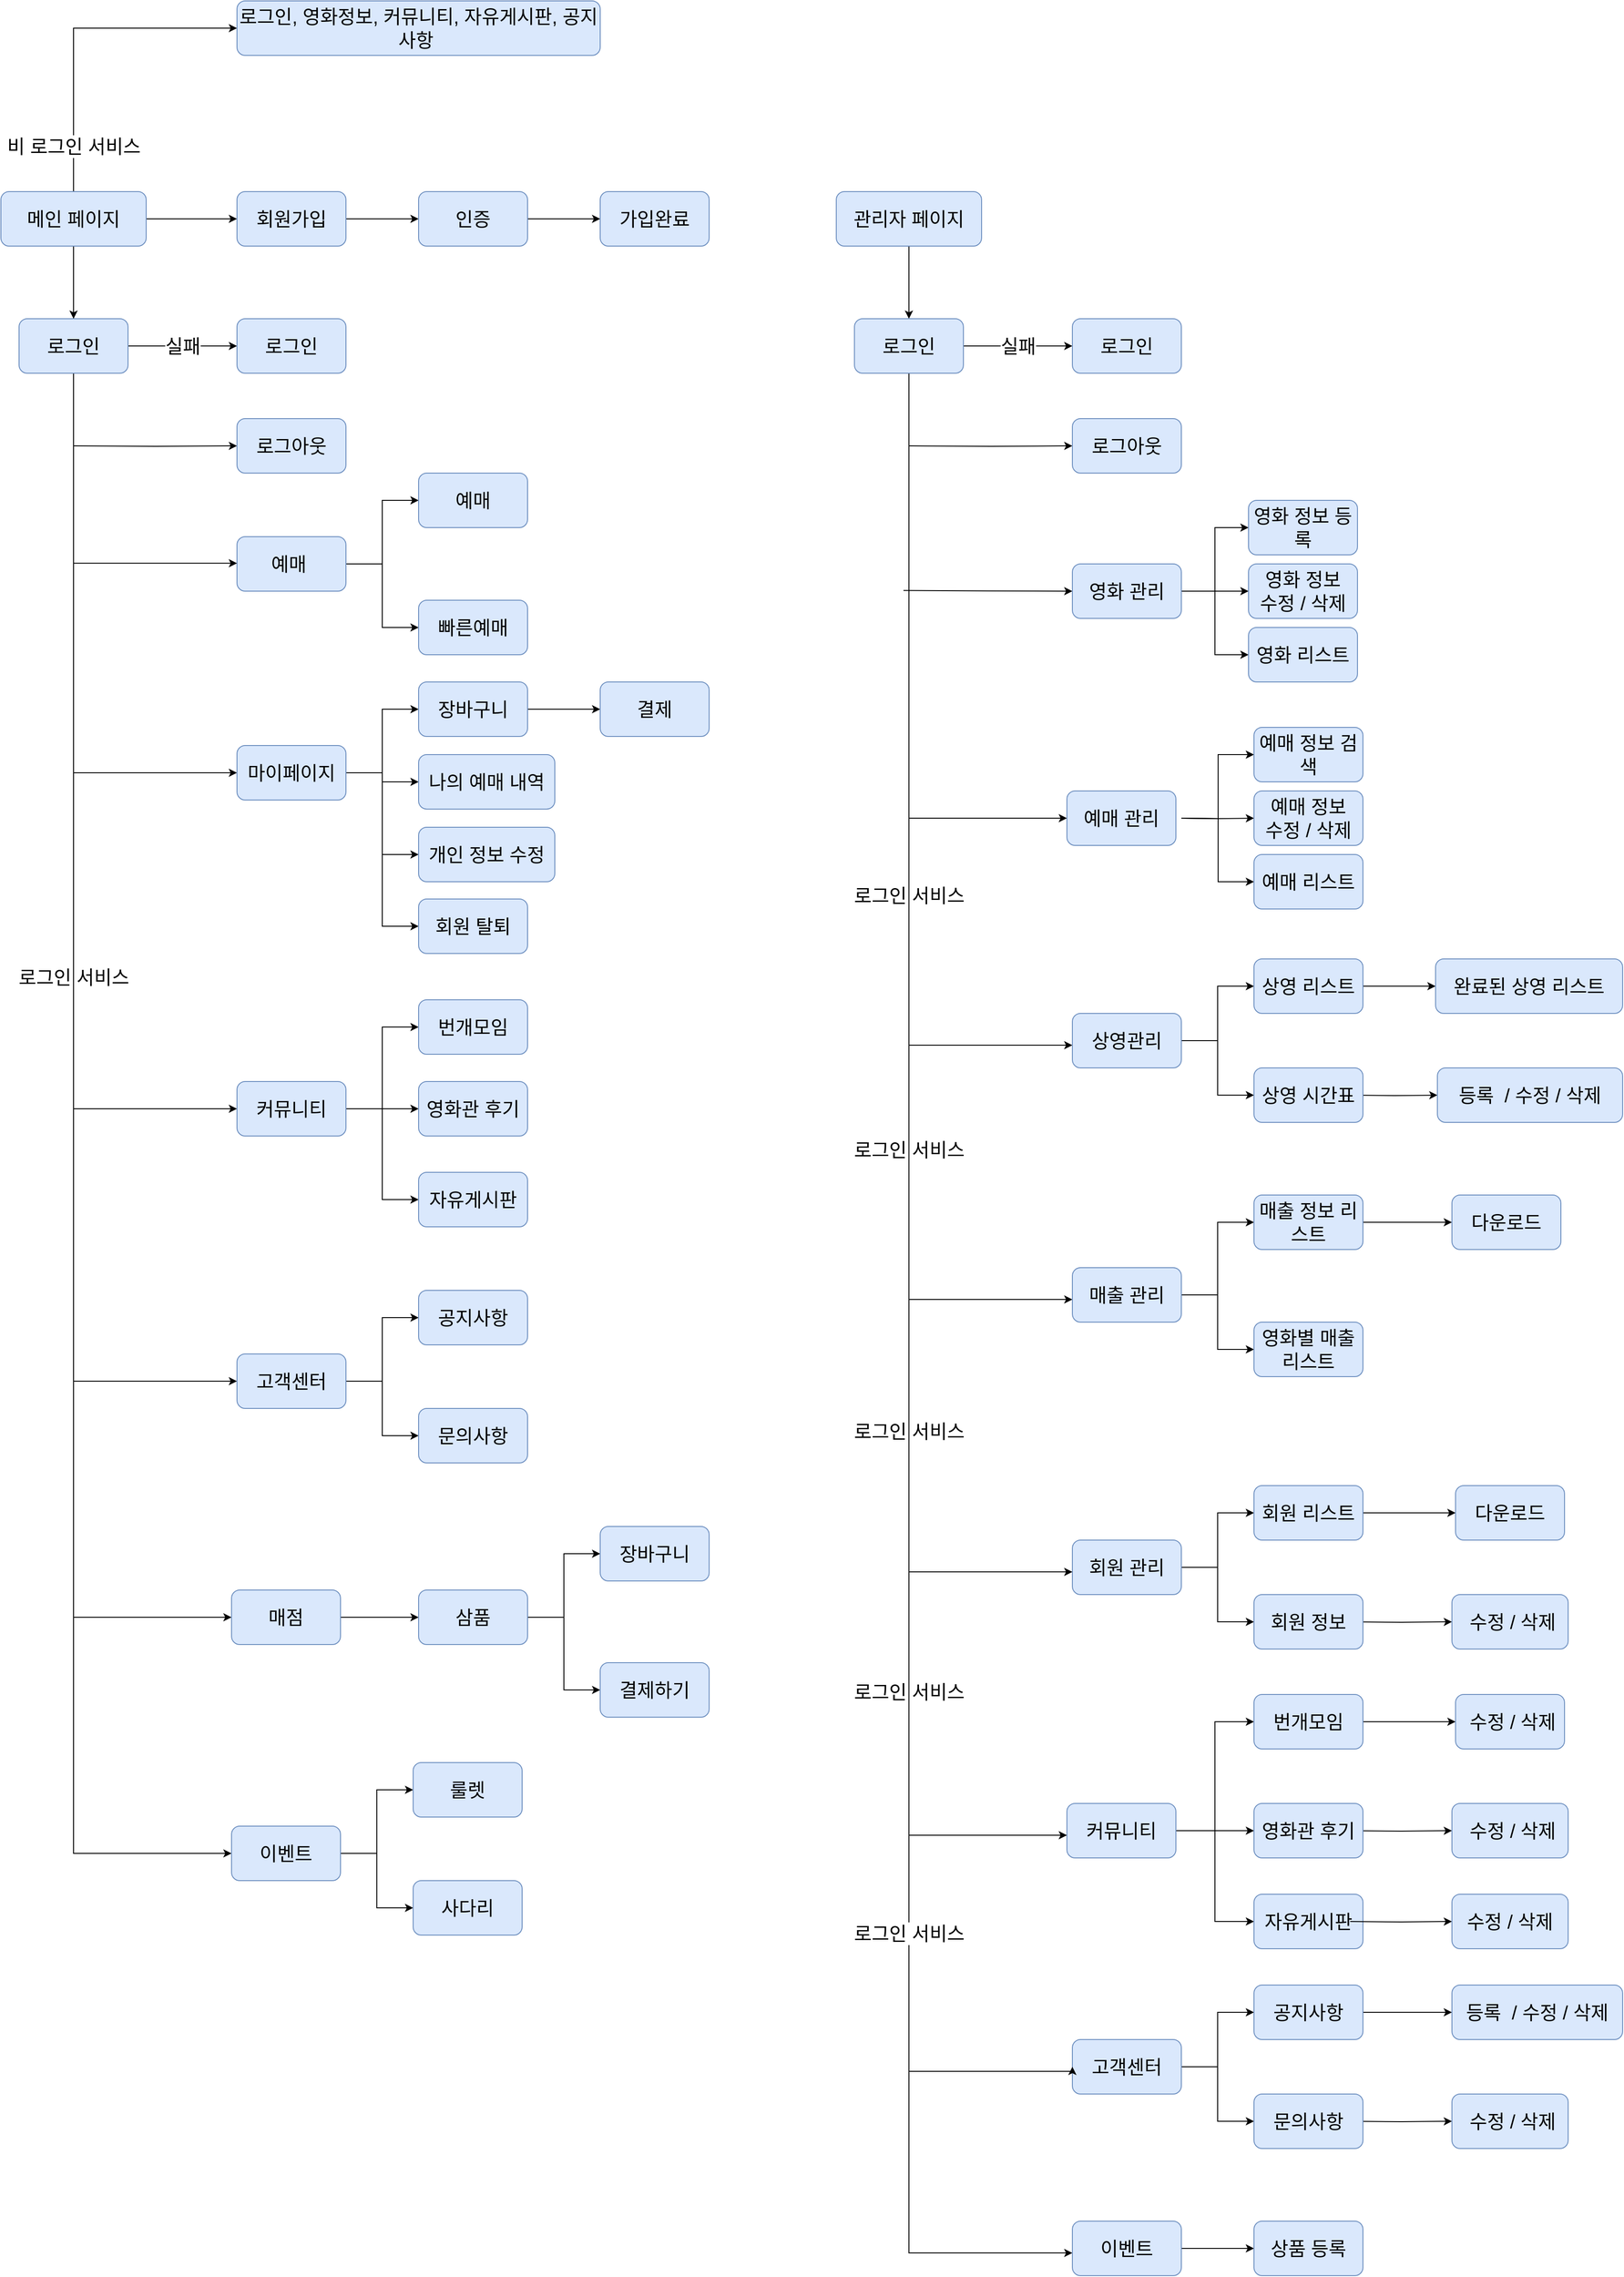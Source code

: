 <mxfile version="20.2.4" type="github">
  <diagram id="MKKjbLZolvNxQAQ9OqWd" name="페이지-1">
    <mxGraphModel dx="2585" dy="1282" grid="1" gridSize="10" guides="1" tooltips="1" connect="1" arrows="1" fold="1" page="1" pageScale="1" pageWidth="827" pageHeight="1169" math="0" shadow="0">
      <root>
        <mxCell id="0" />
        <mxCell id="1" parent="0" />
        <mxCell id="lT2hFSRotsxK4qw7SLCA-4" value="" style="edgeStyle=orthogonalEdgeStyle;rounded=0;orthogonalLoop=1;jettySize=auto;html=1;fontSize=21;" edge="1" parent="1" source="lT2hFSRotsxK4qw7SLCA-1" target="lT2hFSRotsxK4qw7SLCA-3">
          <mxGeometry relative="1" as="geometry" />
        </mxCell>
        <mxCell id="lT2hFSRotsxK4qw7SLCA-8" value="" style="edgeStyle=orthogonalEdgeStyle;rounded=0;orthogonalLoop=1;jettySize=auto;html=1;fontSize=21;" edge="1" parent="1" source="lT2hFSRotsxK4qw7SLCA-1" target="lT2hFSRotsxK4qw7SLCA-7">
          <mxGeometry relative="1" as="geometry" />
        </mxCell>
        <mxCell id="lT2hFSRotsxK4qw7SLCA-65" value="비 로그인 서비스" style="edgeStyle=orthogonalEdgeStyle;rounded=0;orthogonalLoop=1;jettySize=auto;html=1;entryX=0;entryY=0.5;entryDx=0;entryDy=0;fontSize=21;" edge="1" parent="1" target="lT2hFSRotsxK4qw7SLCA-64">
          <mxGeometry relative="1" as="geometry">
            <mxPoint x="240" y="590" as="sourcePoint" />
            <Array as="points">
              <mxPoint x="240" y="150" />
            </Array>
          </mxGeometry>
        </mxCell>
        <mxCell id="lT2hFSRotsxK4qw7SLCA-1" value="&lt;font style=&quot;font-size: 21px;&quot;&gt;메인 페이지&lt;/font&gt;" style="rounded=1;whiteSpace=wrap;html=1;fillColor=#dae8fc;strokeColor=#6c8ebf;fontSize=21;" vertex="1" parent="1">
          <mxGeometry x="160" y="330" width="160" height="60" as="geometry" />
        </mxCell>
        <mxCell id="lT2hFSRotsxK4qw7SLCA-14" value="" style="edgeStyle=orthogonalEdgeStyle;rounded=0;orthogonalLoop=1;jettySize=auto;html=1;fontSize=21;" edge="1" parent="1" target="lT2hFSRotsxK4qw7SLCA-13">
          <mxGeometry relative="1" as="geometry">
            <mxPoint x="240" y="610" as="sourcePoint" />
          </mxGeometry>
        </mxCell>
        <mxCell id="lT2hFSRotsxK4qw7SLCA-26" value="실패" style="edgeStyle=orthogonalEdgeStyle;rounded=0;orthogonalLoop=1;jettySize=auto;html=1;fontSize=21;" edge="1" parent="1" source="lT2hFSRotsxK4qw7SLCA-3" target="lT2hFSRotsxK4qw7SLCA-25">
          <mxGeometry relative="1" as="geometry" />
        </mxCell>
        <mxCell id="lT2hFSRotsxK4qw7SLCA-53" style="edgeStyle=orthogonalEdgeStyle;rounded=0;orthogonalLoop=1;jettySize=auto;html=1;entryX=0;entryY=0.5;entryDx=0;entryDy=0;fontSize=21;" edge="1" parent="1" target="lT2hFSRotsxK4qw7SLCA-51">
          <mxGeometry relative="1" as="geometry">
            <mxPoint x="240" y="590" as="sourcePoint" />
            <Array as="points">
              <mxPoint x="240" y="1340" />
            </Array>
          </mxGeometry>
        </mxCell>
        <mxCell id="lT2hFSRotsxK4qw7SLCA-61" value="로그인 서비스" style="edgeStyle=orthogonalEdgeStyle;rounded=0;orthogonalLoop=1;jettySize=auto;html=1;entryX=0;entryY=0.5;entryDx=0;entryDy=0;fontSize=21;" edge="1" parent="1">
          <mxGeometry relative="1" as="geometry">
            <mxPoint x="240" y="570" as="sourcePoint" />
            <mxPoint x="420" y="1640" as="targetPoint" />
            <Array as="points">
              <mxPoint x="240" y="1640" />
              <mxPoint x="420" y="1640" />
            </Array>
          </mxGeometry>
        </mxCell>
        <mxCell id="lT2hFSRotsxK4qw7SLCA-94" style="edgeStyle=orthogonalEdgeStyle;rounded=0;orthogonalLoop=1;jettySize=auto;html=1;entryX=0;entryY=0.5;entryDx=0;entryDy=0;fontSize=21;" edge="1" parent="1" source="lT2hFSRotsxK4qw7SLCA-3" target="lT2hFSRotsxK4qw7SLCA-91">
          <mxGeometry relative="1" as="geometry">
            <Array as="points">
              <mxPoint x="240" y="2160" />
            </Array>
          </mxGeometry>
        </mxCell>
        <mxCell id="lT2hFSRotsxK4qw7SLCA-149" style="edgeStyle=orthogonalEdgeStyle;rounded=0;orthogonalLoop=1;jettySize=auto;html=1;entryX=0;entryY=0.5;entryDx=0;entryDy=0;fontSize=21;" edge="1" parent="1" source="lT2hFSRotsxK4qw7SLCA-3" target="lT2hFSRotsxK4qw7SLCA-146">
          <mxGeometry relative="1" as="geometry">
            <Array as="points">
              <mxPoint x="240" y="1900" />
            </Array>
          </mxGeometry>
        </mxCell>
        <mxCell id="lT2hFSRotsxK4qw7SLCA-3" value="&lt;font style=&quot;font-size: 21px;&quot;&gt;로그인&lt;/font&gt;" style="whiteSpace=wrap;html=1;fillColor=#dae8fc;strokeColor=#6c8ebf;rounded=1;fontSize=21;" vertex="1" parent="1">
          <mxGeometry x="180" y="470" width="120" height="60" as="geometry" />
        </mxCell>
        <mxCell id="lT2hFSRotsxK4qw7SLCA-10" value="" style="edgeStyle=orthogonalEdgeStyle;rounded=0;orthogonalLoop=1;jettySize=auto;html=1;fontSize=21;" edge="1" parent="1" source="lT2hFSRotsxK4qw7SLCA-7" target="lT2hFSRotsxK4qw7SLCA-9">
          <mxGeometry relative="1" as="geometry" />
        </mxCell>
        <mxCell id="lT2hFSRotsxK4qw7SLCA-7" value="&lt;font style=&quot;font-size: 21px;&quot;&gt;회원가입&lt;/font&gt;" style="whiteSpace=wrap;html=1;fillColor=#dae8fc;strokeColor=#6c8ebf;rounded=1;fontSize=21;" vertex="1" parent="1">
          <mxGeometry x="420" y="330" width="120" height="60" as="geometry" />
        </mxCell>
        <mxCell id="lT2hFSRotsxK4qw7SLCA-12" value="" style="edgeStyle=orthogonalEdgeStyle;rounded=0;orthogonalLoop=1;jettySize=auto;html=1;fontSize=21;" edge="1" parent="1" source="lT2hFSRotsxK4qw7SLCA-9" target="lT2hFSRotsxK4qw7SLCA-11">
          <mxGeometry relative="1" as="geometry" />
        </mxCell>
        <mxCell id="lT2hFSRotsxK4qw7SLCA-9" value="인증" style="whiteSpace=wrap;html=1;fillColor=#dae8fc;strokeColor=#6c8ebf;rounded=1;fontSize=21;" vertex="1" parent="1">
          <mxGeometry x="620" y="330" width="120" height="60" as="geometry" />
        </mxCell>
        <mxCell id="lT2hFSRotsxK4qw7SLCA-11" value="가입완료" style="whiteSpace=wrap;html=1;fillColor=#dae8fc;strokeColor=#6c8ebf;rounded=1;fontSize=21;" vertex="1" parent="1">
          <mxGeometry x="820" y="330" width="120" height="60" as="geometry" />
        </mxCell>
        <mxCell id="lT2hFSRotsxK4qw7SLCA-13" value="로그아웃" style="whiteSpace=wrap;html=1;fillColor=#dae8fc;strokeColor=#6c8ebf;rounded=1;fontSize=21;" vertex="1" parent="1">
          <mxGeometry x="420" y="580" width="120" height="60" as="geometry" />
        </mxCell>
        <mxCell id="lT2hFSRotsxK4qw7SLCA-86" style="edgeStyle=orthogonalEdgeStyle;rounded=0;orthogonalLoop=1;jettySize=auto;html=1;entryX=0;entryY=0.5;entryDx=0;entryDy=0;fontSize=21;" edge="1" parent="1" source="lT2hFSRotsxK4qw7SLCA-15" target="lT2hFSRotsxK4qw7SLCA-31">
          <mxGeometry relative="1" as="geometry" />
        </mxCell>
        <mxCell id="lT2hFSRotsxK4qw7SLCA-87" style="edgeStyle=orthogonalEdgeStyle;rounded=0;orthogonalLoop=1;jettySize=auto;html=1;entryX=0;entryY=0.5;entryDx=0;entryDy=0;fontSize=21;" edge="1" parent="1" source="lT2hFSRotsxK4qw7SLCA-15" target="lT2hFSRotsxK4qw7SLCA-37">
          <mxGeometry relative="1" as="geometry" />
        </mxCell>
        <mxCell id="lT2hFSRotsxK4qw7SLCA-15" value="예매&lt;span style=&quot;white-space: pre; font-size: 21px;&quot;&gt;	&lt;/span&gt;" style="whiteSpace=wrap;html=1;fillColor=#dae8fc;strokeColor=#6c8ebf;rounded=1;fontSize=21;" vertex="1" parent="1">
          <mxGeometry x="420" y="710" width="120" height="60" as="geometry" />
        </mxCell>
        <mxCell id="lT2hFSRotsxK4qw7SLCA-25" value="&lt;span style=&quot;font-size: 21px;&quot;&gt;로그인&lt;/span&gt;" style="whiteSpace=wrap;html=1;fillColor=#dae8fc;strokeColor=#6c8ebf;rounded=1;fontSize=21;" vertex="1" parent="1">
          <mxGeometry x="420" y="470" width="120" height="60" as="geometry" />
        </mxCell>
        <mxCell id="lT2hFSRotsxK4qw7SLCA-31" value="빠른예매" style="whiteSpace=wrap;html=1;fillColor=#dae8fc;strokeColor=#6c8ebf;rounded=1;fontSize=21;" vertex="1" parent="1">
          <mxGeometry x="620" y="780" width="120" height="60" as="geometry" />
        </mxCell>
        <mxCell id="lT2hFSRotsxK4qw7SLCA-39" value="" style="edgeStyle=orthogonalEdgeStyle;rounded=0;orthogonalLoop=1;jettySize=auto;html=1;fontSize=21;" edge="1" parent="1" target="lT2hFSRotsxK4qw7SLCA-38">
          <mxGeometry relative="1" as="geometry">
            <mxPoint x="240" y="1350" as="sourcePoint" />
            <Array as="points">
              <mxPoint x="240" y="970" />
              <mxPoint x="480" y="970" />
            </Array>
          </mxGeometry>
        </mxCell>
        <mxCell id="lT2hFSRotsxK4qw7SLCA-35" value="" style="edgeStyle=orthogonalEdgeStyle;rounded=0;orthogonalLoop=1;jettySize=auto;html=1;fontSize=21;" edge="1" parent="1">
          <mxGeometry relative="1" as="geometry">
            <mxPoint x="240" y="739.29" as="sourcePoint" />
            <mxPoint x="420" y="739.29" as="targetPoint" />
          </mxGeometry>
        </mxCell>
        <mxCell id="lT2hFSRotsxK4qw7SLCA-37" value="예매" style="whiteSpace=wrap;html=1;fillColor=#dae8fc;strokeColor=#6c8ebf;rounded=1;fontSize=21;" vertex="1" parent="1">
          <mxGeometry x="620" y="640" width="120" height="60" as="geometry" />
        </mxCell>
        <mxCell id="lT2hFSRotsxK4qw7SLCA-44" style="edgeStyle=orthogonalEdgeStyle;rounded=0;orthogonalLoop=1;jettySize=auto;html=1;entryX=0;entryY=0.5;entryDx=0;entryDy=0;fontSize=21;" edge="1" parent="1" source="lT2hFSRotsxK4qw7SLCA-38" target="lT2hFSRotsxK4qw7SLCA-41">
          <mxGeometry relative="1" as="geometry" />
        </mxCell>
        <mxCell id="lT2hFSRotsxK4qw7SLCA-46" style="edgeStyle=orthogonalEdgeStyle;rounded=0;orthogonalLoop=1;jettySize=auto;html=1;entryX=0;entryY=0.5;entryDx=0;entryDy=0;fontSize=21;" edge="1" parent="1" source="lT2hFSRotsxK4qw7SLCA-38" target="lT2hFSRotsxK4qw7SLCA-45">
          <mxGeometry relative="1" as="geometry" />
        </mxCell>
        <mxCell id="lT2hFSRotsxK4qw7SLCA-48" style="edgeStyle=orthogonalEdgeStyle;rounded=0;orthogonalLoop=1;jettySize=auto;html=1;entryX=0;entryY=0.5;entryDx=0;entryDy=0;fontSize=21;" edge="1" parent="1" source="lT2hFSRotsxK4qw7SLCA-38" target="lT2hFSRotsxK4qw7SLCA-47">
          <mxGeometry relative="1" as="geometry" />
        </mxCell>
        <mxCell id="lT2hFSRotsxK4qw7SLCA-50" style="edgeStyle=orthogonalEdgeStyle;rounded=0;orthogonalLoop=1;jettySize=auto;html=1;entryX=0;entryY=0.5;entryDx=0;entryDy=0;fontSize=21;" edge="1" parent="1" source="lT2hFSRotsxK4qw7SLCA-38" target="lT2hFSRotsxK4qw7SLCA-49">
          <mxGeometry relative="1" as="geometry" />
        </mxCell>
        <mxCell id="lT2hFSRotsxK4qw7SLCA-38" value="마이페이지" style="whiteSpace=wrap;html=1;fillColor=#dae8fc;strokeColor=#6c8ebf;rounded=1;fontSize=21;" vertex="1" parent="1">
          <mxGeometry x="420" y="940" width="120" height="60" as="geometry" />
        </mxCell>
        <mxCell id="lT2hFSRotsxK4qw7SLCA-151" value="" style="edgeStyle=orthogonalEdgeStyle;rounded=0;orthogonalLoop=1;jettySize=auto;html=1;fontSize=21;" edge="1" parent="1" source="lT2hFSRotsxK4qw7SLCA-41" target="lT2hFSRotsxK4qw7SLCA-150">
          <mxGeometry relative="1" as="geometry" />
        </mxCell>
        <mxCell id="lT2hFSRotsxK4qw7SLCA-41" value="장바구니" style="whiteSpace=wrap;html=1;fillColor=#dae8fc;strokeColor=#6c8ebf;rounded=1;fontSize=21;" vertex="1" parent="1">
          <mxGeometry x="620" y="870" width="120" height="60" as="geometry" />
        </mxCell>
        <mxCell id="lT2hFSRotsxK4qw7SLCA-45" value="나의 예매 내역" style="whiteSpace=wrap;html=1;fillColor=#dae8fc;strokeColor=#6c8ebf;rounded=1;fontSize=21;" vertex="1" parent="1">
          <mxGeometry x="620" y="950" width="150" height="60" as="geometry" />
        </mxCell>
        <mxCell id="lT2hFSRotsxK4qw7SLCA-47" value="개인 정보 수정" style="whiteSpace=wrap;html=1;fillColor=#dae8fc;strokeColor=#6c8ebf;rounded=1;fontSize=21;" vertex="1" parent="1">
          <mxGeometry x="620" y="1030" width="150" height="60" as="geometry" />
        </mxCell>
        <mxCell id="lT2hFSRotsxK4qw7SLCA-49" value="회원 탈퇴" style="whiteSpace=wrap;html=1;fillColor=#dae8fc;strokeColor=#6c8ebf;rounded=1;fontSize=21;" vertex="1" parent="1">
          <mxGeometry x="620" y="1109" width="120" height="60" as="geometry" />
        </mxCell>
        <mxCell id="lT2hFSRotsxK4qw7SLCA-55" value="" style="edgeStyle=orthogonalEdgeStyle;rounded=0;orthogonalLoop=1;jettySize=auto;html=1;fontSize=21;entryX=0;entryY=0.5;entryDx=0;entryDy=0;" edge="1" parent="1" source="lT2hFSRotsxK4qw7SLCA-51" target="lT2hFSRotsxK4qw7SLCA-54">
          <mxGeometry relative="1" as="geometry" />
        </mxCell>
        <mxCell id="lT2hFSRotsxK4qw7SLCA-74" style="edgeStyle=orthogonalEdgeStyle;rounded=0;orthogonalLoop=1;jettySize=auto;html=1;fontSize=21;entryX=0;entryY=0.5;entryDx=0;entryDy=0;" edge="1" parent="1" source="lT2hFSRotsxK4qw7SLCA-51" target="lT2hFSRotsxK4qw7SLCA-73">
          <mxGeometry relative="1" as="geometry" />
        </mxCell>
        <mxCell id="lT2hFSRotsxK4qw7SLCA-85" style="edgeStyle=orthogonalEdgeStyle;rounded=0;orthogonalLoop=1;jettySize=auto;html=1;fontSize=21;" edge="1" parent="1" source="lT2hFSRotsxK4qw7SLCA-51" target="lT2hFSRotsxK4qw7SLCA-84">
          <mxGeometry relative="1" as="geometry" />
        </mxCell>
        <mxCell id="lT2hFSRotsxK4qw7SLCA-51" value="커뮤니티" style="whiteSpace=wrap;html=1;fillColor=#dae8fc;strokeColor=#6c8ebf;rounded=1;fontSize=21;" vertex="1" parent="1">
          <mxGeometry x="420" y="1310" width="120" height="60" as="geometry" />
        </mxCell>
        <mxCell id="lT2hFSRotsxK4qw7SLCA-54" value="번개모임" style="whiteSpace=wrap;html=1;fillColor=#dae8fc;strokeColor=#6c8ebf;rounded=1;fontSize=21;" vertex="1" parent="1">
          <mxGeometry x="620" y="1220" width="120" height="60" as="geometry" />
        </mxCell>
        <mxCell id="lT2hFSRotsxK4qw7SLCA-64" value="로그인, 영화정보, 커뮤니티, 자유게시판, 공지사항&amp;nbsp;" style="whiteSpace=wrap;html=1;fillColor=#dae8fc;strokeColor=#6c8ebf;rounded=1;fontSize=21;" vertex="1" parent="1">
          <mxGeometry x="420" y="120" width="400" height="60" as="geometry" />
        </mxCell>
        <mxCell id="lT2hFSRotsxK4qw7SLCA-73" value="자유게시판" style="whiteSpace=wrap;html=1;fillColor=#dae8fc;strokeColor=#6c8ebf;rounded=1;fontSize=21;" vertex="1" parent="1">
          <mxGeometry x="620" y="1410" width="120" height="60" as="geometry" />
        </mxCell>
        <mxCell id="lT2hFSRotsxK4qw7SLCA-76" style="edgeStyle=orthogonalEdgeStyle;rounded=0;orthogonalLoop=1;jettySize=auto;html=1;entryX=0;entryY=0.5;entryDx=0;entryDy=0;fontSize=21;" edge="1" parent="1" source="lT2hFSRotsxK4qw7SLCA-77" target="lT2hFSRotsxK4qw7SLCA-80">
          <mxGeometry relative="1" as="geometry" />
        </mxCell>
        <mxCell id="lT2hFSRotsxK4qw7SLCA-82" style="edgeStyle=orthogonalEdgeStyle;rounded=0;orthogonalLoop=1;jettySize=auto;html=1;entryX=0;entryY=0.5;entryDx=0;entryDy=0;fontSize=21;" edge="1" parent="1" source="lT2hFSRotsxK4qw7SLCA-77" target="lT2hFSRotsxK4qw7SLCA-78">
          <mxGeometry relative="1" as="geometry" />
        </mxCell>
        <mxCell id="lT2hFSRotsxK4qw7SLCA-77" value="고객센터" style="whiteSpace=wrap;html=1;fillColor=#dae8fc;strokeColor=#6c8ebf;rounded=1;fontSize=21;" vertex="1" parent="1">
          <mxGeometry x="420" y="1610" width="120" height="60" as="geometry" />
        </mxCell>
        <mxCell id="lT2hFSRotsxK4qw7SLCA-78" value="공지사항" style="whiteSpace=wrap;html=1;fillColor=#dae8fc;strokeColor=#6c8ebf;rounded=1;fontSize=21;" vertex="1" parent="1">
          <mxGeometry x="620" y="1540" width="120" height="60" as="geometry" />
        </mxCell>
        <mxCell id="lT2hFSRotsxK4qw7SLCA-80" value="문의사항" style="whiteSpace=wrap;html=1;fillColor=#dae8fc;strokeColor=#6c8ebf;rounded=1;fontSize=21;" vertex="1" parent="1">
          <mxGeometry x="620" y="1670" width="120" height="60" as="geometry" />
        </mxCell>
        <mxCell id="lT2hFSRotsxK4qw7SLCA-84" value="영화관 후기" style="whiteSpace=wrap;html=1;fillColor=#dae8fc;strokeColor=#6c8ebf;rounded=1;fontSize=21;" vertex="1" parent="1">
          <mxGeometry x="620" y="1310" width="120" height="60" as="geometry" />
        </mxCell>
        <mxCell id="lT2hFSRotsxK4qw7SLCA-89" style="edgeStyle=orthogonalEdgeStyle;rounded=0;orthogonalLoop=1;jettySize=auto;html=1;entryX=0;entryY=0.5;entryDx=0;entryDy=0;fontSize=21;" edge="1" parent="1" source="lT2hFSRotsxK4qw7SLCA-91" target="lT2hFSRotsxK4qw7SLCA-93">
          <mxGeometry relative="1" as="geometry" />
        </mxCell>
        <mxCell id="lT2hFSRotsxK4qw7SLCA-90" style="edgeStyle=orthogonalEdgeStyle;rounded=0;orthogonalLoop=1;jettySize=auto;html=1;entryX=0;entryY=0.5;entryDx=0;entryDy=0;fontSize=21;" edge="1" parent="1" source="lT2hFSRotsxK4qw7SLCA-91" target="lT2hFSRotsxK4qw7SLCA-92">
          <mxGeometry relative="1" as="geometry" />
        </mxCell>
        <mxCell id="lT2hFSRotsxK4qw7SLCA-91" value="이벤트" style="whiteSpace=wrap;html=1;fillColor=#dae8fc;strokeColor=#6c8ebf;rounded=1;fontSize=21;" vertex="1" parent="1">
          <mxGeometry x="414" y="2130" width="120" height="60" as="geometry" />
        </mxCell>
        <mxCell id="lT2hFSRotsxK4qw7SLCA-92" value="룰렛" style="whiteSpace=wrap;html=1;fillColor=#dae8fc;strokeColor=#6c8ebf;rounded=1;fontSize=21;" vertex="1" parent="1">
          <mxGeometry x="614" y="2060" width="120" height="60" as="geometry" />
        </mxCell>
        <mxCell id="lT2hFSRotsxK4qw7SLCA-93" value="사다리" style="whiteSpace=wrap;html=1;fillColor=#dae8fc;strokeColor=#6c8ebf;rounded=1;fontSize=21;" vertex="1" parent="1">
          <mxGeometry x="614" y="2190" width="120" height="60" as="geometry" />
        </mxCell>
        <mxCell id="lT2hFSRotsxK4qw7SLCA-95" value="" style="edgeStyle=orthogonalEdgeStyle;rounded=0;orthogonalLoop=1;jettySize=auto;html=1;fontSize=21;" edge="1" parent="1" source="lT2hFSRotsxK4qw7SLCA-97" target="lT2hFSRotsxK4qw7SLCA-103">
          <mxGeometry relative="1" as="geometry" />
        </mxCell>
        <mxCell id="lT2hFSRotsxK4qw7SLCA-97" value="&lt;font style=&quot;font-size: 21px;&quot;&gt;관리자 페이지&lt;/font&gt;" style="rounded=1;whiteSpace=wrap;html=1;fillColor=#dae8fc;strokeColor=#6c8ebf;fontSize=21;" vertex="1" parent="1">
          <mxGeometry x="1080" y="330" width="160" height="60" as="geometry" />
        </mxCell>
        <mxCell id="lT2hFSRotsxK4qw7SLCA-98" value="" style="edgeStyle=orthogonalEdgeStyle;rounded=0;orthogonalLoop=1;jettySize=auto;html=1;fontSize=21;" edge="1" parent="1" target="lT2hFSRotsxK4qw7SLCA-109">
          <mxGeometry relative="1" as="geometry">
            <mxPoint x="1160" y="610" as="sourcePoint" />
          </mxGeometry>
        </mxCell>
        <mxCell id="lT2hFSRotsxK4qw7SLCA-99" value="실패" style="edgeStyle=orthogonalEdgeStyle;rounded=0;orthogonalLoop=1;jettySize=auto;html=1;fontSize=21;" edge="1" parent="1" source="lT2hFSRotsxK4qw7SLCA-103" target="lT2hFSRotsxK4qw7SLCA-113">
          <mxGeometry relative="1" as="geometry" />
        </mxCell>
        <mxCell id="lT2hFSRotsxK4qw7SLCA-101" value="로그인 서비스" style="edgeStyle=orthogonalEdgeStyle;rounded=0;orthogonalLoop=1;jettySize=auto;html=1;fontSize=21;" edge="1" parent="1" target="lT2hFSRotsxK4qw7SLCA-135">
          <mxGeometry relative="1" as="geometry">
            <mxPoint x="1160" y="760" as="sourcePoint" />
            <mxPoint x="1340" y="1830" as="targetPoint" />
            <Array as="points">
              <mxPoint x="1160" y="1270" />
            </Array>
          </mxGeometry>
        </mxCell>
        <mxCell id="lT2hFSRotsxK4qw7SLCA-102" style="edgeStyle=orthogonalEdgeStyle;rounded=0;orthogonalLoop=1;jettySize=auto;html=1;fontSize=21;" edge="1" parent="1" source="lT2hFSRotsxK4qw7SLCA-103" target="lT2hFSRotsxK4qw7SLCA-141">
          <mxGeometry relative="1" as="geometry">
            <Array as="points">
              <mxPoint x="1160" y="2600" />
            </Array>
            <mxPoint x="1160.091" y="730" as="sourcePoint" />
          </mxGeometry>
        </mxCell>
        <mxCell id="lT2hFSRotsxK4qw7SLCA-164" style="edgeStyle=orthogonalEdgeStyle;rounded=0;orthogonalLoop=1;jettySize=auto;html=1;entryX=0;entryY=0.5;entryDx=0;entryDy=0;fontSize=21;" edge="1" parent="1" source="lT2hFSRotsxK4qw7SLCA-103" target="lT2hFSRotsxK4qw7SLCA-122">
          <mxGeometry relative="1" as="geometry">
            <Array as="points">
              <mxPoint x="1160" y="1020" />
            </Array>
          </mxGeometry>
        </mxCell>
        <mxCell id="lT2hFSRotsxK4qw7SLCA-103" value="&lt;font style=&quot;font-size: 21px;&quot;&gt;로그인&lt;/font&gt;" style="whiteSpace=wrap;html=1;fillColor=#dae8fc;strokeColor=#6c8ebf;rounded=1;fontSize=21;" vertex="1" parent="1">
          <mxGeometry x="1100" y="470" width="120" height="60" as="geometry" />
        </mxCell>
        <mxCell id="lT2hFSRotsxK4qw7SLCA-109" value="로그아웃" style="whiteSpace=wrap;html=1;fillColor=#dae8fc;strokeColor=#6c8ebf;rounded=1;fontSize=21;" vertex="1" parent="1">
          <mxGeometry x="1340" y="580" width="120" height="60" as="geometry" />
        </mxCell>
        <mxCell id="lT2hFSRotsxK4qw7SLCA-113" value="&lt;span style=&quot;font-size: 21px;&quot;&gt;로그인&lt;/span&gt;" style="whiteSpace=wrap;html=1;fillColor=#dae8fc;strokeColor=#6c8ebf;rounded=1;fontSize=21;" vertex="1" parent="1">
          <mxGeometry x="1340" y="470" width="120" height="60" as="geometry" />
        </mxCell>
        <mxCell id="lT2hFSRotsxK4qw7SLCA-116" value="" style="edgeStyle=orthogonalEdgeStyle;rounded=0;orthogonalLoop=1;jettySize=auto;html=1;fontSize=21;entryX=0;entryY=0.5;entryDx=0;entryDy=0;" edge="1" parent="1" target="lT2hFSRotsxK4qw7SLCA-159">
          <mxGeometry relative="1" as="geometry">
            <mxPoint x="1154" y="769.29" as="sourcePoint" />
            <mxPoint x="1334" y="769.29" as="targetPoint" />
          </mxGeometry>
        </mxCell>
        <mxCell id="lT2hFSRotsxK4qw7SLCA-122" value="예매 관리" style="whiteSpace=wrap;html=1;fillColor=#dae8fc;strokeColor=#6c8ebf;rounded=1;fontSize=21;" vertex="1" parent="1">
          <mxGeometry x="1334" y="990" width="120" height="60" as="geometry" />
        </mxCell>
        <mxCell id="lT2hFSRotsxK4qw7SLCA-133" style="edgeStyle=orthogonalEdgeStyle;rounded=0;orthogonalLoop=1;jettySize=auto;html=1;entryX=0;entryY=0.5;entryDx=0;entryDy=0;fontSize=21;" edge="1" parent="1" source="lT2hFSRotsxK4qw7SLCA-135" target="lT2hFSRotsxK4qw7SLCA-137">
          <mxGeometry relative="1" as="geometry" />
        </mxCell>
        <mxCell id="lT2hFSRotsxK4qw7SLCA-172" style="edgeStyle=orthogonalEdgeStyle;rounded=0;orthogonalLoop=1;jettySize=auto;html=1;entryX=0;entryY=0.5;entryDx=0;entryDy=0;fontSize=21;" edge="1" parent="1" source="lT2hFSRotsxK4qw7SLCA-135" target="lT2hFSRotsxK4qw7SLCA-136">
          <mxGeometry relative="1" as="geometry" />
        </mxCell>
        <mxCell id="lT2hFSRotsxK4qw7SLCA-135" value="상영관리" style="whiteSpace=wrap;html=1;fillColor=#dae8fc;strokeColor=#6c8ebf;rounded=1;fontSize=21;" vertex="1" parent="1">
          <mxGeometry x="1340" y="1235" width="120" height="60" as="geometry" />
        </mxCell>
        <mxCell id="lT2hFSRotsxK4qw7SLCA-174" value="" style="edgeStyle=orthogonalEdgeStyle;rounded=0;orthogonalLoop=1;jettySize=auto;html=1;fontSize=21;" edge="1" parent="1" target="lT2hFSRotsxK4qw7SLCA-173">
          <mxGeometry relative="1" as="geometry">
            <mxPoint x="1646" y="1325" as="sourcePoint" />
          </mxGeometry>
        </mxCell>
        <mxCell id="lT2hFSRotsxK4qw7SLCA-180" value="" style="edgeStyle=orthogonalEdgeStyle;rounded=0;orthogonalLoop=1;jettySize=auto;html=1;fontSize=21;" edge="1" parent="1" source="lT2hFSRotsxK4qw7SLCA-136" target="lT2hFSRotsxK4qw7SLCA-179">
          <mxGeometry relative="1" as="geometry" />
        </mxCell>
        <mxCell id="lT2hFSRotsxK4qw7SLCA-136" value="상영 리스트" style="whiteSpace=wrap;html=1;fillColor=#dae8fc;strokeColor=#6c8ebf;rounded=1;fontSize=21;" vertex="1" parent="1">
          <mxGeometry x="1540" y="1175" width="120" height="60" as="geometry" />
        </mxCell>
        <mxCell id="lT2hFSRotsxK4qw7SLCA-137" value="상영 시간표" style="whiteSpace=wrap;html=1;fillColor=#dae8fc;strokeColor=#6c8ebf;rounded=1;fontSize=21;" vertex="1" parent="1">
          <mxGeometry x="1540" y="1295" width="120" height="60" as="geometry" />
        </mxCell>
        <mxCell id="lT2hFSRotsxK4qw7SLCA-140" style="edgeStyle=orthogonalEdgeStyle;rounded=0;orthogonalLoop=1;jettySize=auto;html=1;entryX=0;entryY=0.5;entryDx=0;entryDy=0;fontSize=21;" edge="1" parent="1" source="lT2hFSRotsxK4qw7SLCA-141" target="lT2hFSRotsxK4qw7SLCA-142">
          <mxGeometry relative="1" as="geometry" />
        </mxCell>
        <mxCell id="lT2hFSRotsxK4qw7SLCA-141" value="이벤트" style="whiteSpace=wrap;html=1;fillColor=#dae8fc;strokeColor=#6c8ebf;rounded=1;fontSize=21;" vertex="1" parent="1">
          <mxGeometry x="1340" y="2565" width="120" height="60" as="geometry" />
        </mxCell>
        <mxCell id="lT2hFSRotsxK4qw7SLCA-142" value="상품 등록" style="whiteSpace=wrap;html=1;fillColor=#dae8fc;strokeColor=#6c8ebf;rounded=1;fontSize=21;" vertex="1" parent="1">
          <mxGeometry x="1540" y="2565" width="120" height="60" as="geometry" />
        </mxCell>
        <mxCell id="lT2hFSRotsxK4qw7SLCA-145" style="edgeStyle=orthogonalEdgeStyle;rounded=0;orthogonalLoop=1;jettySize=auto;html=1;entryX=0;entryY=0.5;entryDx=0;entryDy=0;fontSize=21;" edge="1" parent="1" source="lT2hFSRotsxK4qw7SLCA-146" target="lT2hFSRotsxK4qw7SLCA-147">
          <mxGeometry relative="1" as="geometry" />
        </mxCell>
        <mxCell id="lT2hFSRotsxK4qw7SLCA-146" value="매점" style="whiteSpace=wrap;html=1;fillColor=#dae8fc;strokeColor=#6c8ebf;rounded=1;fontSize=21;" vertex="1" parent="1">
          <mxGeometry x="414" y="1870" width="120" height="60" as="geometry" />
        </mxCell>
        <mxCell id="lT2hFSRotsxK4qw7SLCA-153" value="" style="edgeStyle=orthogonalEdgeStyle;rounded=0;orthogonalLoop=1;jettySize=auto;html=1;fontSize=21;" edge="1" parent="1" source="lT2hFSRotsxK4qw7SLCA-147" target="lT2hFSRotsxK4qw7SLCA-152">
          <mxGeometry relative="1" as="geometry">
            <Array as="points">
              <mxPoint x="780" y="1900" />
              <mxPoint x="780" y="1830" />
            </Array>
          </mxGeometry>
        </mxCell>
        <mxCell id="lT2hFSRotsxK4qw7SLCA-154" style="edgeStyle=orthogonalEdgeStyle;rounded=0;orthogonalLoop=1;jettySize=auto;html=1;entryX=0;entryY=0.5;entryDx=0;entryDy=0;fontSize=21;" edge="1" parent="1" source="lT2hFSRotsxK4qw7SLCA-147" target="lT2hFSRotsxK4qw7SLCA-148">
          <mxGeometry relative="1" as="geometry" />
        </mxCell>
        <mxCell id="lT2hFSRotsxK4qw7SLCA-147" value="삼품" style="whiteSpace=wrap;html=1;fillColor=#dae8fc;strokeColor=#6c8ebf;rounded=1;fontSize=21;" vertex="1" parent="1">
          <mxGeometry x="620" y="1870" width="120" height="60" as="geometry" />
        </mxCell>
        <mxCell id="lT2hFSRotsxK4qw7SLCA-148" value="결제하기" style="whiteSpace=wrap;html=1;fillColor=#dae8fc;strokeColor=#6c8ebf;rounded=1;fontSize=21;" vertex="1" parent="1">
          <mxGeometry x="820" y="1950" width="120" height="60" as="geometry" />
        </mxCell>
        <mxCell id="lT2hFSRotsxK4qw7SLCA-150" value="결제" style="whiteSpace=wrap;html=1;fontSize=21;fillColor=#dae8fc;strokeColor=#6c8ebf;rounded=1;" vertex="1" parent="1">
          <mxGeometry x="820" y="870" width="120" height="60" as="geometry" />
        </mxCell>
        <mxCell id="lT2hFSRotsxK4qw7SLCA-152" value="장바구니" style="whiteSpace=wrap;html=1;fontSize=21;fillColor=#dae8fc;strokeColor=#6c8ebf;rounded=1;" vertex="1" parent="1">
          <mxGeometry x="820" y="1800" width="120" height="60" as="geometry" />
        </mxCell>
        <mxCell id="lT2hFSRotsxK4qw7SLCA-155" style="edgeStyle=orthogonalEdgeStyle;rounded=0;orthogonalLoop=1;jettySize=auto;html=1;entryX=0;entryY=0.5;entryDx=0;entryDy=0;fontSize=21;" edge="1" parent="1" source="lT2hFSRotsxK4qw7SLCA-159" target="lT2hFSRotsxK4qw7SLCA-160">
          <mxGeometry relative="1" as="geometry" />
        </mxCell>
        <mxCell id="lT2hFSRotsxK4qw7SLCA-156" style="edgeStyle=orthogonalEdgeStyle;rounded=0;orthogonalLoop=1;jettySize=auto;html=1;entryX=0;entryY=0.5;entryDx=0;entryDy=0;fontSize=21;" edge="1" parent="1" source="lT2hFSRotsxK4qw7SLCA-159" target="lT2hFSRotsxK4qw7SLCA-161">
          <mxGeometry relative="1" as="geometry" />
        </mxCell>
        <mxCell id="lT2hFSRotsxK4qw7SLCA-157" style="edgeStyle=orthogonalEdgeStyle;rounded=0;orthogonalLoop=1;jettySize=auto;html=1;entryX=0;entryY=0.5;entryDx=0;entryDy=0;fontSize=21;" edge="1" parent="1" source="lT2hFSRotsxK4qw7SLCA-159" target="lT2hFSRotsxK4qw7SLCA-162">
          <mxGeometry relative="1" as="geometry" />
        </mxCell>
        <mxCell id="lT2hFSRotsxK4qw7SLCA-159" value="영화 관리" style="whiteSpace=wrap;html=1;fillColor=#dae8fc;strokeColor=#6c8ebf;rounded=1;fontSize=21;" vertex="1" parent="1">
          <mxGeometry x="1340" y="740" width="120" height="60" as="geometry" />
        </mxCell>
        <mxCell id="lT2hFSRotsxK4qw7SLCA-160" value="영화 정보 등록" style="whiteSpace=wrap;html=1;fillColor=#dae8fc;strokeColor=#6c8ebf;rounded=1;fontSize=21;" vertex="1" parent="1">
          <mxGeometry x="1534" y="670" width="120" height="60" as="geometry" />
        </mxCell>
        <mxCell id="lT2hFSRotsxK4qw7SLCA-161" value="영화 정보 &lt;br style=&quot;font-size: 21px;&quot;&gt;수정 / 삭제" style="whiteSpace=wrap;html=1;fillColor=#dae8fc;strokeColor=#6c8ebf;rounded=1;fontSize=21;" vertex="1" parent="1">
          <mxGeometry x="1534" y="740" width="120" height="60" as="geometry" />
        </mxCell>
        <mxCell id="lT2hFSRotsxK4qw7SLCA-162" value="영화 리스트" style="whiteSpace=wrap;html=1;fillColor=#dae8fc;strokeColor=#6c8ebf;rounded=1;fontSize=21;" vertex="1" parent="1">
          <mxGeometry x="1534" y="810" width="120" height="60" as="geometry" />
        </mxCell>
        <mxCell id="lT2hFSRotsxK4qw7SLCA-165" style="edgeStyle=orthogonalEdgeStyle;rounded=0;orthogonalLoop=1;jettySize=auto;html=1;entryX=0;entryY=0.5;entryDx=0;entryDy=0;fontSize=21;" edge="1" parent="1" target="lT2hFSRotsxK4qw7SLCA-168">
          <mxGeometry relative="1" as="geometry">
            <mxPoint x="1460" y="1020.0" as="sourcePoint" />
          </mxGeometry>
        </mxCell>
        <mxCell id="lT2hFSRotsxK4qw7SLCA-166" style="edgeStyle=orthogonalEdgeStyle;rounded=0;orthogonalLoop=1;jettySize=auto;html=1;entryX=0;entryY=0.5;entryDx=0;entryDy=0;fontSize=21;" edge="1" parent="1" target="lT2hFSRotsxK4qw7SLCA-169">
          <mxGeometry relative="1" as="geometry">
            <mxPoint x="1460" y="1020" as="sourcePoint" />
          </mxGeometry>
        </mxCell>
        <mxCell id="lT2hFSRotsxK4qw7SLCA-167" style="edgeStyle=orthogonalEdgeStyle;rounded=0;orthogonalLoop=1;jettySize=auto;html=1;entryX=0;entryY=0.5;entryDx=0;entryDy=0;fontSize=21;" edge="1" parent="1" target="lT2hFSRotsxK4qw7SLCA-170">
          <mxGeometry relative="1" as="geometry">
            <mxPoint x="1460" y="1020.0" as="sourcePoint" />
          </mxGeometry>
        </mxCell>
        <mxCell id="lT2hFSRotsxK4qw7SLCA-168" value="예매 정보 검색" style="whiteSpace=wrap;html=1;fillColor=#dae8fc;strokeColor=#6c8ebf;rounded=1;fontSize=21;" vertex="1" parent="1">
          <mxGeometry x="1540" y="920" width="120" height="60" as="geometry" />
        </mxCell>
        <mxCell id="lT2hFSRotsxK4qw7SLCA-169" value="예매 정보&lt;br style=&quot;font-size: 21px;&quot;&gt;수정 / 삭제" style="whiteSpace=wrap;html=1;fillColor=#dae8fc;strokeColor=#6c8ebf;rounded=1;fontSize=21;" vertex="1" parent="1">
          <mxGeometry x="1540" y="990" width="120" height="60" as="geometry" />
        </mxCell>
        <mxCell id="lT2hFSRotsxK4qw7SLCA-170" value="예매 리스트" style="whiteSpace=wrap;html=1;fillColor=#dae8fc;strokeColor=#6c8ebf;rounded=1;fontSize=21;" vertex="1" parent="1">
          <mxGeometry x="1540" y="1060" width="120" height="60" as="geometry" />
        </mxCell>
        <mxCell id="lT2hFSRotsxK4qw7SLCA-173" value="등록&amp;nbsp; / 수정 / 삭제" style="whiteSpace=wrap;html=1;fontSize=21;fillColor=#dae8fc;strokeColor=#6c8ebf;rounded=1;" vertex="1" parent="1">
          <mxGeometry x="1742" y="1295" width="204" height="60" as="geometry" />
        </mxCell>
        <mxCell id="lT2hFSRotsxK4qw7SLCA-179" value="완료된 상영 리스트" style="whiteSpace=wrap;html=1;fontSize=21;fillColor=#dae8fc;strokeColor=#6c8ebf;rounded=1;" vertex="1" parent="1">
          <mxGeometry x="1740" y="1175" width="206" height="60" as="geometry" />
        </mxCell>
        <mxCell id="lT2hFSRotsxK4qw7SLCA-181" value="로그인 서비스" style="edgeStyle=orthogonalEdgeStyle;rounded=0;orthogonalLoop=1;jettySize=auto;html=1;fontSize=21;" edge="1" parent="1" target="lT2hFSRotsxK4qw7SLCA-184">
          <mxGeometry relative="1" as="geometry">
            <mxPoint x="1160.0" y="1040" as="sourcePoint" />
            <mxPoint x="1340" y="2110" as="targetPoint" />
            <Array as="points">
              <mxPoint x="1160" y="1550" />
            </Array>
          </mxGeometry>
        </mxCell>
        <mxCell id="lT2hFSRotsxK4qw7SLCA-183" style="edgeStyle=orthogonalEdgeStyle;rounded=0;orthogonalLoop=1;jettySize=auto;html=1;entryX=0;entryY=0.5;entryDx=0;entryDy=0;fontSize=21;exitX=1;exitY=0.5;exitDx=0;exitDy=0;" edge="1" parent="1" source="lT2hFSRotsxK4qw7SLCA-184" target="lT2hFSRotsxK4qw7SLCA-187">
          <mxGeometry relative="1" as="geometry">
            <mxPoint x="1460" y="1499.0" as="sourcePoint" />
          </mxGeometry>
        </mxCell>
        <mxCell id="lT2hFSRotsxK4qw7SLCA-192" value="" style="edgeStyle=orthogonalEdgeStyle;rounded=0;orthogonalLoop=1;jettySize=auto;html=1;fontSize=21;" edge="1" parent="1" source="lT2hFSRotsxK4qw7SLCA-184" target="lT2hFSRotsxK4qw7SLCA-191">
          <mxGeometry relative="1" as="geometry" />
        </mxCell>
        <mxCell id="lT2hFSRotsxK4qw7SLCA-184" value="매출 관리" style="whiteSpace=wrap;html=1;fillColor=#dae8fc;strokeColor=#6c8ebf;rounded=1;fontSize=21;" vertex="1" parent="1">
          <mxGeometry x="1340" y="1515" width="120" height="60" as="geometry" />
        </mxCell>
        <mxCell id="lT2hFSRotsxK4qw7SLCA-204" style="edgeStyle=orthogonalEdgeStyle;rounded=0;orthogonalLoop=1;jettySize=auto;html=1;fontSize=21;" edge="1" parent="1" source="lT2hFSRotsxK4qw7SLCA-187" target="lT2hFSRotsxK4qw7SLCA-188">
          <mxGeometry relative="1" as="geometry" />
        </mxCell>
        <mxCell id="lT2hFSRotsxK4qw7SLCA-187" value="매출 정보 리스트" style="whiteSpace=wrap;html=1;fillColor=#dae8fc;strokeColor=#6c8ebf;rounded=1;fontSize=21;" vertex="1" parent="1">
          <mxGeometry x="1540" y="1435" width="120" height="60" as="geometry" />
        </mxCell>
        <mxCell id="lT2hFSRotsxK4qw7SLCA-188" value="다운로드" style="whiteSpace=wrap;html=1;fillColor=#dae8fc;strokeColor=#6c8ebf;rounded=1;fontSize=21;" vertex="1" parent="1">
          <mxGeometry x="1758" y="1435" width="120" height="60" as="geometry" />
        </mxCell>
        <mxCell id="lT2hFSRotsxK4qw7SLCA-191" value="영화별 매출 &lt;br style=&quot;font-size: 21px;&quot;&gt;리스트" style="whiteSpace=wrap;html=1;fontSize=21;fillColor=#dae8fc;strokeColor=#6c8ebf;rounded=1;" vertex="1" parent="1">
          <mxGeometry x="1540" y="1575" width="120" height="60" as="geometry" />
        </mxCell>
        <mxCell id="lT2hFSRotsxK4qw7SLCA-193" style="edgeStyle=orthogonalEdgeStyle;rounded=0;orthogonalLoop=1;jettySize=auto;html=1;entryX=0;entryY=0.5;entryDx=0;entryDy=0;fontSize=21;" edge="1" parent="1" source="lT2hFSRotsxK4qw7SLCA-195" target="lT2hFSRotsxK4qw7SLCA-199">
          <mxGeometry relative="1" as="geometry" />
        </mxCell>
        <mxCell id="lT2hFSRotsxK4qw7SLCA-194" style="edgeStyle=orthogonalEdgeStyle;rounded=0;orthogonalLoop=1;jettySize=auto;html=1;entryX=0;entryY=0.5;entryDx=0;entryDy=0;fontSize=21;" edge="1" parent="1" source="lT2hFSRotsxK4qw7SLCA-195" target="lT2hFSRotsxK4qw7SLCA-198">
          <mxGeometry relative="1" as="geometry" />
        </mxCell>
        <mxCell id="lT2hFSRotsxK4qw7SLCA-195" value="회원 관리" style="whiteSpace=wrap;html=1;fillColor=#dae8fc;strokeColor=#6c8ebf;rounded=1;fontSize=21;" vertex="1" parent="1">
          <mxGeometry x="1340" y="1815" width="120" height="60" as="geometry" />
        </mxCell>
        <mxCell id="lT2hFSRotsxK4qw7SLCA-196" value="" style="edgeStyle=orthogonalEdgeStyle;rounded=0;orthogonalLoop=1;jettySize=auto;html=1;fontSize=21;" edge="1" parent="1" target="lT2hFSRotsxK4qw7SLCA-200">
          <mxGeometry relative="1" as="geometry">
            <mxPoint x="1646" y="1905" as="sourcePoint" />
          </mxGeometry>
        </mxCell>
        <mxCell id="lT2hFSRotsxK4qw7SLCA-197" value="" style="edgeStyle=orthogonalEdgeStyle;rounded=0;orthogonalLoop=1;jettySize=auto;html=1;fontSize=21;entryX=0;entryY=0.5;entryDx=0;entryDy=0;" edge="1" parent="1" source="lT2hFSRotsxK4qw7SLCA-198" target="lT2hFSRotsxK4qw7SLCA-205">
          <mxGeometry relative="1" as="geometry">
            <mxPoint x="1740" y="1785" as="targetPoint" />
          </mxGeometry>
        </mxCell>
        <mxCell id="lT2hFSRotsxK4qw7SLCA-198" value="회원 리스트" style="whiteSpace=wrap;html=1;fillColor=#dae8fc;strokeColor=#6c8ebf;rounded=1;fontSize=21;" vertex="1" parent="1">
          <mxGeometry x="1540" y="1755" width="120" height="60" as="geometry" />
        </mxCell>
        <mxCell id="lT2hFSRotsxK4qw7SLCA-199" value="회원 정보" style="whiteSpace=wrap;html=1;fillColor=#dae8fc;strokeColor=#6c8ebf;rounded=1;fontSize=21;" vertex="1" parent="1">
          <mxGeometry x="1540" y="1875" width="120" height="60" as="geometry" />
        </mxCell>
        <mxCell id="lT2hFSRotsxK4qw7SLCA-200" value="&amp;nbsp;수정 / 삭제" style="whiteSpace=wrap;html=1;fontSize=21;fillColor=#dae8fc;strokeColor=#6c8ebf;rounded=1;" vertex="1" parent="1">
          <mxGeometry x="1758" y="1875" width="128" height="60" as="geometry" />
        </mxCell>
        <mxCell id="lT2hFSRotsxK4qw7SLCA-202" value="로그인 서비스" style="edgeStyle=orthogonalEdgeStyle;rounded=0;orthogonalLoop=1;jettySize=auto;html=1;fontSize=21;" edge="1" parent="1" target="lT2hFSRotsxK4qw7SLCA-195">
          <mxGeometry relative="1" as="geometry">
            <mxPoint x="1160.0" y="1359" as="sourcePoint" />
            <mxPoint x="1334" y="2209.0" as="targetPoint" />
            <Array as="points">
              <mxPoint x="1160" y="1850" />
            </Array>
          </mxGeometry>
        </mxCell>
        <mxCell id="lT2hFSRotsxK4qw7SLCA-205" value="다운로드" style="whiteSpace=wrap;html=1;fillColor=#dae8fc;strokeColor=#6c8ebf;rounded=1;fontSize=21;" vertex="1" parent="1">
          <mxGeometry x="1762" y="1755" width="120" height="60" as="geometry" />
        </mxCell>
        <mxCell id="lT2hFSRotsxK4qw7SLCA-207" style="edgeStyle=orthogonalEdgeStyle;rounded=0;orthogonalLoop=1;jettySize=auto;html=1;entryX=0;entryY=0.5;entryDx=0;entryDy=0;fontSize=21;" edge="1" parent="1" source="lT2hFSRotsxK4qw7SLCA-209" target="lT2hFSRotsxK4qw7SLCA-213">
          <mxGeometry relative="1" as="geometry" />
        </mxCell>
        <mxCell id="lT2hFSRotsxK4qw7SLCA-208" style="edgeStyle=orthogonalEdgeStyle;rounded=0;orthogonalLoop=1;jettySize=auto;html=1;entryX=0;entryY=0.5;entryDx=0;entryDy=0;fontSize=21;" edge="1" parent="1" source="lT2hFSRotsxK4qw7SLCA-209" target="lT2hFSRotsxK4qw7SLCA-212">
          <mxGeometry relative="1" as="geometry" />
        </mxCell>
        <mxCell id="lT2hFSRotsxK4qw7SLCA-227" style="edgeStyle=orthogonalEdgeStyle;rounded=0;orthogonalLoop=1;jettySize=auto;html=1;entryX=0;entryY=0.5;entryDx=0;entryDy=0;fontSize=21;" edge="1" parent="1" source="lT2hFSRotsxK4qw7SLCA-209" target="lT2hFSRotsxK4qw7SLCA-226">
          <mxGeometry relative="1" as="geometry" />
        </mxCell>
        <mxCell id="lT2hFSRotsxK4qw7SLCA-209" value="커뮤니티" style="whiteSpace=wrap;html=1;fillColor=#dae8fc;strokeColor=#6c8ebf;rounded=1;fontSize=21;" vertex="1" parent="1">
          <mxGeometry x="1334" y="2105" width="120" height="60" as="geometry" />
        </mxCell>
        <mxCell id="lT2hFSRotsxK4qw7SLCA-210" value="" style="edgeStyle=orthogonalEdgeStyle;rounded=0;orthogonalLoop=1;jettySize=auto;html=1;fontSize=21;" edge="1" parent="1" target="lT2hFSRotsxK4qw7SLCA-214">
          <mxGeometry relative="1" as="geometry">
            <mxPoint x="1646" y="2135" as="sourcePoint" />
          </mxGeometry>
        </mxCell>
        <mxCell id="lT2hFSRotsxK4qw7SLCA-211" value="" style="edgeStyle=orthogonalEdgeStyle;rounded=0;orthogonalLoop=1;jettySize=auto;html=1;fontSize=21;entryX=0;entryY=0.5;entryDx=0;entryDy=0;" edge="1" parent="1" source="lT2hFSRotsxK4qw7SLCA-212" target="lT2hFSRotsxK4qw7SLCA-215">
          <mxGeometry relative="1" as="geometry">
            <mxPoint x="1740" y="2015" as="targetPoint" />
          </mxGeometry>
        </mxCell>
        <mxCell id="lT2hFSRotsxK4qw7SLCA-212" value="번개모임" style="whiteSpace=wrap;html=1;fillColor=#dae8fc;strokeColor=#6c8ebf;rounded=1;fontSize=21;" vertex="1" parent="1">
          <mxGeometry x="1540" y="1985" width="120" height="60" as="geometry" />
        </mxCell>
        <mxCell id="lT2hFSRotsxK4qw7SLCA-213" value="영화관 후기" style="whiteSpace=wrap;html=1;fillColor=#dae8fc;strokeColor=#6c8ebf;rounded=1;fontSize=21;" vertex="1" parent="1">
          <mxGeometry x="1540" y="2105" width="120" height="60" as="geometry" />
        </mxCell>
        <mxCell id="lT2hFSRotsxK4qw7SLCA-214" value="&amp;nbsp;수정 / 삭제" style="whiteSpace=wrap;html=1;fontSize=21;fillColor=#dae8fc;strokeColor=#6c8ebf;rounded=1;" vertex="1" parent="1">
          <mxGeometry x="1758" y="2105" width="128" height="60" as="geometry" />
        </mxCell>
        <mxCell id="lT2hFSRotsxK4qw7SLCA-215" value="&amp;nbsp;수정 / 삭제" style="whiteSpace=wrap;html=1;fillColor=#dae8fc;strokeColor=#6c8ebf;rounded=1;fontSize=21;" vertex="1" parent="1">
          <mxGeometry x="1762" y="1985" width="120" height="60" as="geometry" />
        </mxCell>
        <mxCell id="lT2hFSRotsxK4qw7SLCA-216" style="edgeStyle=orthogonalEdgeStyle;rounded=0;orthogonalLoop=1;jettySize=auto;html=1;entryX=0;entryY=0.5;entryDx=0;entryDy=0;fontSize=21;" edge="1" parent="1" source="lT2hFSRotsxK4qw7SLCA-218" target="lT2hFSRotsxK4qw7SLCA-222">
          <mxGeometry relative="1" as="geometry" />
        </mxCell>
        <mxCell id="lT2hFSRotsxK4qw7SLCA-217" style="edgeStyle=orthogonalEdgeStyle;rounded=0;orthogonalLoop=1;jettySize=auto;html=1;entryX=0;entryY=0.5;entryDx=0;entryDy=0;fontSize=21;" edge="1" parent="1" source="lT2hFSRotsxK4qw7SLCA-218" target="lT2hFSRotsxK4qw7SLCA-221">
          <mxGeometry relative="1" as="geometry" />
        </mxCell>
        <mxCell id="lT2hFSRotsxK4qw7SLCA-218" value="고객센터" style="whiteSpace=wrap;html=1;fillColor=#dae8fc;strokeColor=#6c8ebf;rounded=1;fontSize=21;" vertex="1" parent="1">
          <mxGeometry x="1340" y="2365" width="120" height="60" as="geometry" />
        </mxCell>
        <mxCell id="lT2hFSRotsxK4qw7SLCA-219" value="" style="edgeStyle=orthogonalEdgeStyle;rounded=0;orthogonalLoop=1;jettySize=auto;html=1;fontSize=21;" edge="1" parent="1" target="lT2hFSRotsxK4qw7SLCA-223">
          <mxGeometry relative="1" as="geometry">
            <mxPoint x="1646" y="2455.0" as="sourcePoint" />
          </mxGeometry>
        </mxCell>
        <mxCell id="lT2hFSRotsxK4qw7SLCA-220" value="" style="edgeStyle=orthogonalEdgeStyle;rounded=0;orthogonalLoop=1;jettySize=auto;html=1;fontSize=21;entryX=0;entryY=0.5;entryDx=0;entryDy=0;" edge="1" parent="1" source="lT2hFSRotsxK4qw7SLCA-221" target="lT2hFSRotsxK4qw7SLCA-232">
          <mxGeometry relative="1" as="geometry">
            <mxPoint x="1758" y="2335.0" as="targetPoint" />
          </mxGeometry>
        </mxCell>
        <mxCell id="lT2hFSRotsxK4qw7SLCA-221" value="공지사항" style="whiteSpace=wrap;html=1;fillColor=#dae8fc;strokeColor=#6c8ebf;rounded=1;fontSize=21;" vertex="1" parent="1">
          <mxGeometry x="1540" y="2305" width="120" height="60" as="geometry" />
        </mxCell>
        <mxCell id="lT2hFSRotsxK4qw7SLCA-222" value="문의사항" style="whiteSpace=wrap;html=1;fillColor=#dae8fc;strokeColor=#6c8ebf;rounded=1;fontSize=21;" vertex="1" parent="1">
          <mxGeometry x="1540" y="2425" width="120" height="60" as="geometry" />
        </mxCell>
        <mxCell id="lT2hFSRotsxK4qw7SLCA-223" value="&amp;nbsp;수정 / 삭제" style="whiteSpace=wrap;html=1;fontSize=21;fillColor=#dae8fc;strokeColor=#6c8ebf;rounded=1;" vertex="1" parent="1">
          <mxGeometry x="1758" y="2425" width="128" height="60" as="geometry" />
        </mxCell>
        <mxCell id="lT2hFSRotsxK4qw7SLCA-226" value="자유게시판" style="whiteSpace=wrap;html=1;fillColor=#dae8fc;strokeColor=#6c8ebf;rounded=1;fontSize=21;" vertex="1" parent="1">
          <mxGeometry x="1540" y="2205" width="120" height="60" as="geometry" />
        </mxCell>
        <mxCell id="lT2hFSRotsxK4qw7SLCA-228" value="" style="edgeStyle=orthogonalEdgeStyle;rounded=0;orthogonalLoop=1;jettySize=auto;fontSize=21;" edge="1" parent="1" target="lT2hFSRotsxK4qw7SLCA-229">
          <mxGeometry relative="1" as="geometry">
            <mxPoint x="1646" y="2235.0" as="sourcePoint" />
          </mxGeometry>
        </mxCell>
        <mxCell id="lT2hFSRotsxK4qw7SLCA-229" value="수정 / 삭제" style="whiteSpace=wrap;fontSize=21;fillColor=#dae8fc;strokeColor=#6c8ebf;rounded=1;" vertex="1" parent="1">
          <mxGeometry x="1758" y="2205" width="128" height="60" as="geometry" />
        </mxCell>
        <mxCell id="lT2hFSRotsxK4qw7SLCA-230" value="로그인 서비스" style="edgeStyle=orthogonalEdgeStyle;rounded=0;orthogonalLoop=1;jettySize=auto;html=1;fontSize=21;" edge="1" parent="1" target="lT2hFSRotsxK4qw7SLCA-209">
          <mxGeometry relative="1" as="geometry">
            <mxPoint x="1160.0" y="1650" as="sourcePoint" />
            <mxPoint x="1334" y="2481.0" as="targetPoint" />
            <Array as="points">
              <mxPoint x="1160" y="2140" />
              <mxPoint x="1334" y="2140" />
              <mxPoint x="1334" y="2135" />
            </Array>
          </mxGeometry>
        </mxCell>
        <mxCell id="lT2hFSRotsxK4qw7SLCA-231" value="로그인 서비스" style="edgeStyle=orthogonalEdgeStyle;rounded=0;orthogonalLoop=1;jettySize=auto;html=1;fontSize=21;entryX=0;entryY=0.5;entryDx=0;entryDy=0;" edge="1" parent="1" target="lT2hFSRotsxK4qw7SLCA-218">
          <mxGeometry relative="1" as="geometry">
            <mxPoint x="1160.0" y="1910" as="sourcePoint" />
            <mxPoint x="1334" y="2741" as="targetPoint" />
            <Array as="points">
              <mxPoint x="1160" y="2400" />
              <mxPoint x="1340" y="2400" />
            </Array>
          </mxGeometry>
        </mxCell>
        <mxCell id="lT2hFSRotsxK4qw7SLCA-232" value="등록&amp;nbsp; / 수정 / 삭제" style="whiteSpace=wrap;html=1;fontSize=21;fillColor=#dae8fc;strokeColor=#6c8ebf;rounded=1;" vertex="1" parent="1">
          <mxGeometry x="1758" y="2305" width="188" height="60" as="geometry" />
        </mxCell>
      </root>
    </mxGraphModel>
  </diagram>
</mxfile>
